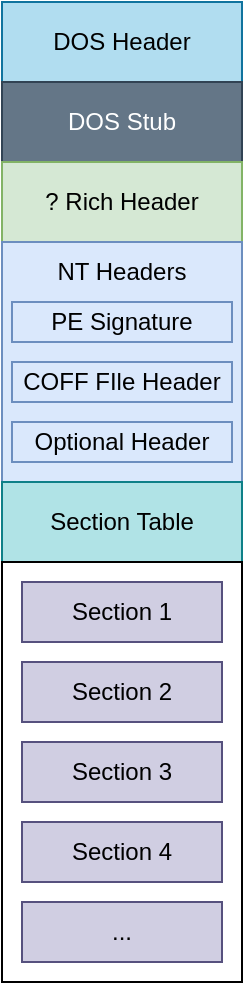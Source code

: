 <mxfile version="20.2.0" type="device"><diagram id="BIsgqvyao9VdukEutXql" name="Page-1"><mxGraphModel dx="1422" dy="780" grid="1" gridSize="10" guides="1" tooltips="1" connect="1" arrows="1" fold="1" page="1" pageScale="1" pageWidth="850" pageHeight="1100" math="0" shadow="0"><root><mxCell id="0"/><mxCell id="1" parent="0"/><mxCell id="Rz0Vz9dgwst8X__zs8Zq-1" value="DOS Header" style="rounded=0;whiteSpace=wrap;html=1;fillColor=#b1ddf0;strokeColor=#10739e;" vertex="1" parent="1"><mxGeometry x="320" y="80" width="120" height="40" as="geometry"/></mxCell><mxCell id="Rz0Vz9dgwst8X__zs8Zq-2" value="DOS Stub" style="rounded=0;whiteSpace=wrap;html=1;fillColor=#647687;fontColor=#ffffff;strokeColor=#314354;" vertex="1" parent="1"><mxGeometry x="320" y="120" width="120" height="40" as="geometry"/></mxCell><mxCell id="Rz0Vz9dgwst8X__zs8Zq-3" value="? Rich Header" style="rounded=0;whiteSpace=wrap;html=1;fillColor=#d5e8d4;strokeColor=#82b366;" vertex="1" parent="1"><mxGeometry x="320" y="160" width="120" height="40" as="geometry"/></mxCell><mxCell id="Rz0Vz9dgwst8X__zs8Zq-4" value="" style="rounded=0;whiteSpace=wrap;html=1;fillColor=#dae8fc;strokeColor=#6c8ebf;" vertex="1" parent="1"><mxGeometry x="320" y="200" width="120" height="120" as="geometry"/></mxCell><mxCell id="Rz0Vz9dgwst8X__zs8Zq-8" value="Section Table" style="rounded=0;whiteSpace=wrap;html=1;fillColor=#b0e3e6;strokeColor=#0e8088;" vertex="1" parent="1"><mxGeometry x="320" y="320" width="120" height="40" as="geometry"/></mxCell><mxCell id="Rz0Vz9dgwst8X__zs8Zq-9" value="" style="rounded=0;whiteSpace=wrap;html=1;" vertex="1" parent="1"><mxGeometry x="320" y="360" width="120" height="210" as="geometry"/></mxCell><mxCell id="Rz0Vz9dgwst8X__zs8Zq-10" value="Section 1" style="rounded=0;whiteSpace=wrap;html=1;fillColor=#d0cee2;strokeColor=#56517e;" vertex="1" parent="1"><mxGeometry x="330" y="370" width="100" height="30" as="geometry"/></mxCell><mxCell id="Rz0Vz9dgwst8X__zs8Zq-11" value="Section 2" style="rounded=0;whiteSpace=wrap;html=1;fillColor=#d0cee2;strokeColor=#56517e;" vertex="1" parent="1"><mxGeometry x="330" y="410" width="100" height="30" as="geometry"/></mxCell><mxCell id="Rz0Vz9dgwst8X__zs8Zq-12" value="Section 3" style="rounded=0;whiteSpace=wrap;html=1;fillColor=#d0cee2;strokeColor=#56517e;" vertex="1" parent="1"><mxGeometry x="330" y="450" width="100" height="30" as="geometry"/></mxCell><mxCell id="Rz0Vz9dgwst8X__zs8Zq-13" value="Section 4" style="rounded=0;whiteSpace=wrap;html=1;fillColor=#d0cee2;strokeColor=#56517e;" vertex="1" parent="1"><mxGeometry x="330" y="490" width="100" height="30" as="geometry"/></mxCell><mxCell id="Rz0Vz9dgwst8X__zs8Zq-14" value="..." style="rounded=0;whiteSpace=wrap;html=1;fillColor=#d0cee2;strokeColor=#56517e;" vertex="1" parent="1"><mxGeometry x="330" y="530" width="100" height="30" as="geometry"/></mxCell><mxCell id="Rz0Vz9dgwst8X__zs8Zq-15" value="PE Signature" style="rounded=0;whiteSpace=wrap;html=1;fillColor=#dae8fc;strokeColor=#6c8ebf;" vertex="1" parent="1"><mxGeometry x="325" y="230" width="110" height="20" as="geometry"/></mxCell><mxCell id="Rz0Vz9dgwst8X__zs8Zq-18" value="COFF FIle Header" style="rounded=0;whiteSpace=wrap;html=1;fillColor=#dae8fc;strokeColor=#6c8ebf;" vertex="1" parent="1"><mxGeometry x="325" y="260" width="110" height="20" as="geometry"/></mxCell><mxCell id="Rz0Vz9dgwst8X__zs8Zq-20" value="Optional Header" style="rounded=0;whiteSpace=wrap;html=1;fillColor=#dae8fc;strokeColor=#6c8ebf;" vertex="1" parent="1"><mxGeometry x="325" y="290" width="110" height="20" as="geometry"/></mxCell><mxCell id="Rz0Vz9dgwst8X__zs8Zq-21" value="NT Headers" style="text;html=1;strokeColor=none;fillColor=none;align=center;verticalAlign=middle;whiteSpace=wrap;rounded=0;" vertex="1" parent="1"><mxGeometry x="345" y="200" width="70" height="30" as="geometry"/></mxCell></root></mxGraphModel></diagram></mxfile>